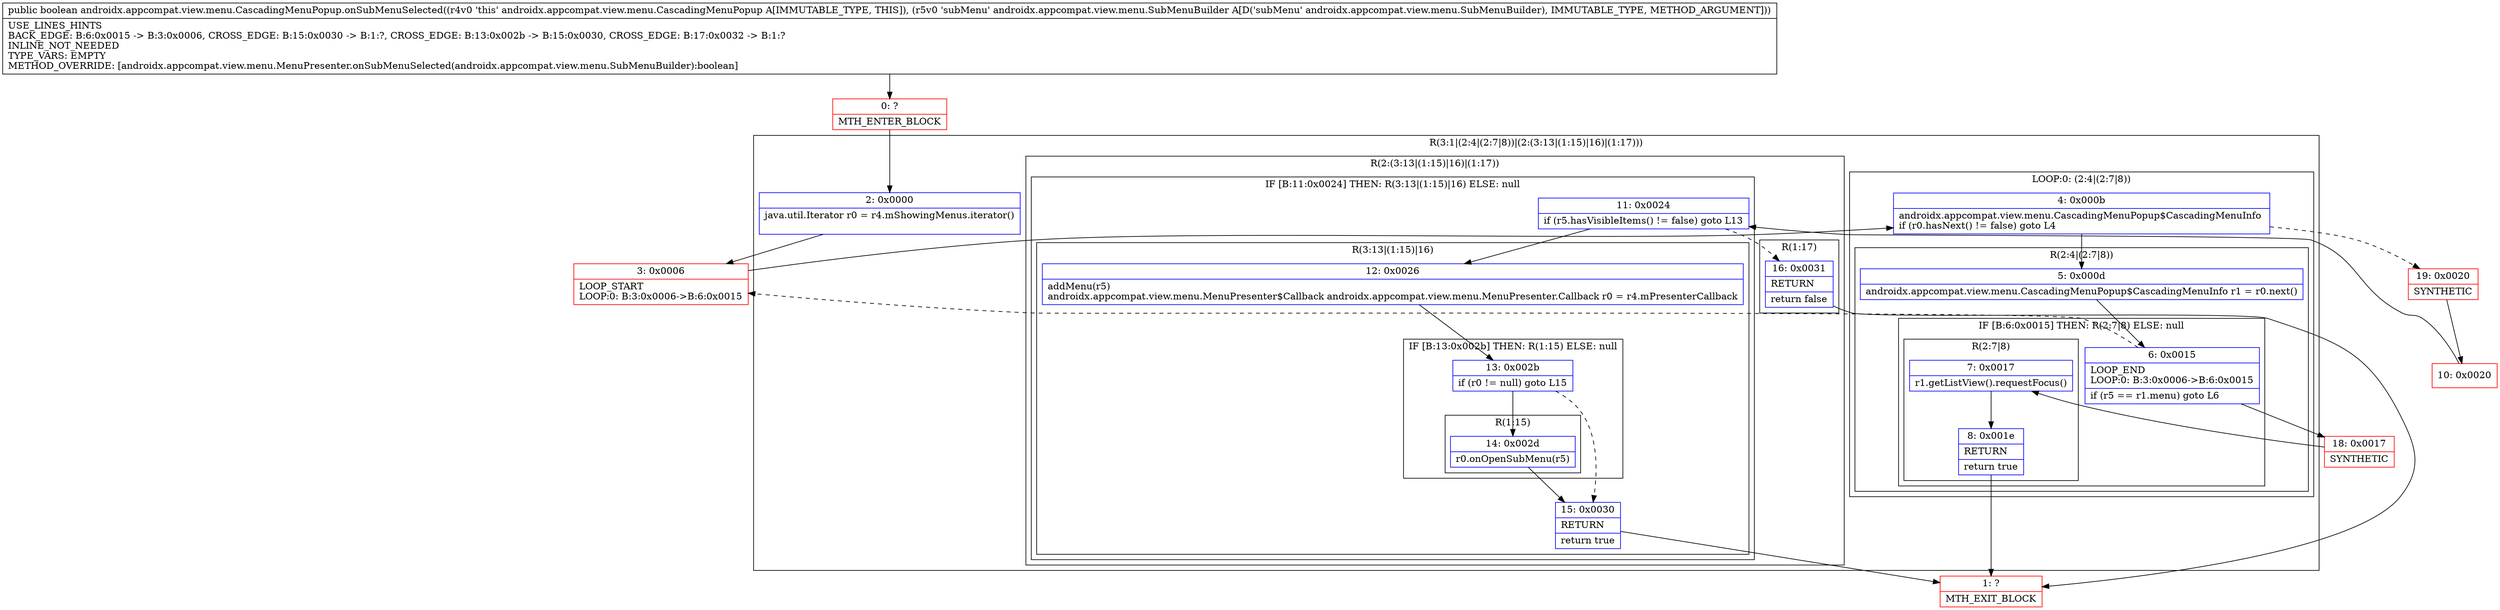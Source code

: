 digraph "CFG forandroidx.appcompat.view.menu.CascadingMenuPopup.onSubMenuSelected(Landroidx\/appcompat\/view\/menu\/SubMenuBuilder;)Z" {
subgraph cluster_Region_144152669 {
label = "R(3:1|(2:4|(2:7|8))|(2:(3:13|(1:15)|16)|(1:17)))";
node [shape=record,color=blue];
Node_2 [shape=record,label="{2\:\ 0x0000|java.util.Iterator r0 = r4.mShowingMenus.iterator()\l\l}"];
subgraph cluster_LoopRegion_1277497680 {
label = "LOOP:0: (2:4|(2:7|8))";
node [shape=record,color=blue];
Node_4 [shape=record,label="{4\:\ 0x000b|androidx.appcompat.view.menu.CascadingMenuPopup$CascadingMenuInfo \lif (r0.hasNext() != false) goto L4\l}"];
subgraph cluster_Region_1011462526 {
label = "R(2:4|(2:7|8))";
node [shape=record,color=blue];
Node_5 [shape=record,label="{5\:\ 0x000d|androidx.appcompat.view.menu.CascadingMenuPopup$CascadingMenuInfo r1 = r0.next()\l}"];
subgraph cluster_IfRegion_926066909 {
label = "IF [B:6:0x0015] THEN: R(2:7|8) ELSE: null";
node [shape=record,color=blue];
Node_6 [shape=record,label="{6\:\ 0x0015|LOOP_END\lLOOP:0: B:3:0x0006\-\>B:6:0x0015\l|if (r5 == r1.menu) goto L6\l}"];
subgraph cluster_Region_64195350 {
label = "R(2:7|8)";
node [shape=record,color=blue];
Node_7 [shape=record,label="{7\:\ 0x0017|r1.getListView().requestFocus()\l}"];
Node_8 [shape=record,label="{8\:\ 0x001e|RETURN\l|return true\l}"];
}
}
}
}
subgraph cluster_Region_1738057133 {
label = "R(2:(3:13|(1:15)|16)|(1:17))";
node [shape=record,color=blue];
subgraph cluster_IfRegion_380316257 {
label = "IF [B:11:0x0024] THEN: R(3:13|(1:15)|16) ELSE: null";
node [shape=record,color=blue];
Node_11 [shape=record,label="{11\:\ 0x0024|if (r5.hasVisibleItems() != false) goto L13\l}"];
subgraph cluster_Region_1245823192 {
label = "R(3:13|(1:15)|16)";
node [shape=record,color=blue];
Node_12 [shape=record,label="{12\:\ 0x0026|addMenu(r5)\landroidx.appcompat.view.menu.MenuPresenter$Callback androidx.appcompat.view.menu.MenuPresenter.Callback r0 = r4.mPresenterCallback\l}"];
subgraph cluster_IfRegion_1676056990 {
label = "IF [B:13:0x002b] THEN: R(1:15) ELSE: null";
node [shape=record,color=blue];
Node_13 [shape=record,label="{13\:\ 0x002b|if (r0 != null) goto L15\l}"];
subgraph cluster_Region_457398189 {
label = "R(1:15)";
node [shape=record,color=blue];
Node_14 [shape=record,label="{14\:\ 0x002d|r0.onOpenSubMenu(r5)\l}"];
}
}
Node_15 [shape=record,label="{15\:\ 0x0030|RETURN\l|return true\l}"];
}
}
subgraph cluster_Region_880610345 {
label = "R(1:17)";
node [shape=record,color=blue];
Node_16 [shape=record,label="{16\:\ 0x0031|RETURN\l|return false\l}"];
}
}
}
Node_0 [shape=record,color=red,label="{0\:\ ?|MTH_ENTER_BLOCK\l}"];
Node_3 [shape=record,color=red,label="{3\:\ 0x0006|LOOP_START\lLOOP:0: B:3:0x0006\-\>B:6:0x0015\l}"];
Node_18 [shape=record,color=red,label="{18\:\ 0x0017|SYNTHETIC\l}"];
Node_1 [shape=record,color=red,label="{1\:\ ?|MTH_EXIT_BLOCK\l}"];
Node_19 [shape=record,color=red,label="{19\:\ 0x0020|SYNTHETIC\l}"];
Node_10 [shape=record,color=red,label="{10\:\ 0x0020}"];
MethodNode[shape=record,label="{public boolean androidx.appcompat.view.menu.CascadingMenuPopup.onSubMenuSelected((r4v0 'this' androidx.appcompat.view.menu.CascadingMenuPopup A[IMMUTABLE_TYPE, THIS]), (r5v0 'subMenu' androidx.appcompat.view.menu.SubMenuBuilder A[D('subMenu' androidx.appcompat.view.menu.SubMenuBuilder), IMMUTABLE_TYPE, METHOD_ARGUMENT]))  | USE_LINES_HINTS\lBACK_EDGE: B:6:0x0015 \-\> B:3:0x0006, CROSS_EDGE: B:15:0x0030 \-\> B:1:?, CROSS_EDGE: B:13:0x002b \-\> B:15:0x0030, CROSS_EDGE: B:17:0x0032 \-\> B:1:?\lINLINE_NOT_NEEDED\lTYPE_VARS: EMPTY\lMETHOD_OVERRIDE: [androidx.appcompat.view.menu.MenuPresenter.onSubMenuSelected(androidx.appcompat.view.menu.SubMenuBuilder):boolean]\l}"];
MethodNode -> Node_0;Node_2 -> Node_3;
Node_4 -> Node_5;
Node_4 -> Node_19[style=dashed];
Node_5 -> Node_6;
Node_6 -> Node_3[style=dashed];
Node_6 -> Node_18;
Node_7 -> Node_8;
Node_8 -> Node_1;
Node_11 -> Node_12;
Node_11 -> Node_16[style=dashed];
Node_12 -> Node_13;
Node_13 -> Node_14;
Node_13 -> Node_15[style=dashed];
Node_14 -> Node_15;
Node_15 -> Node_1;
Node_16 -> Node_1;
Node_0 -> Node_2;
Node_3 -> Node_4;
Node_18 -> Node_7;
Node_19 -> Node_10;
Node_10 -> Node_11;
}

